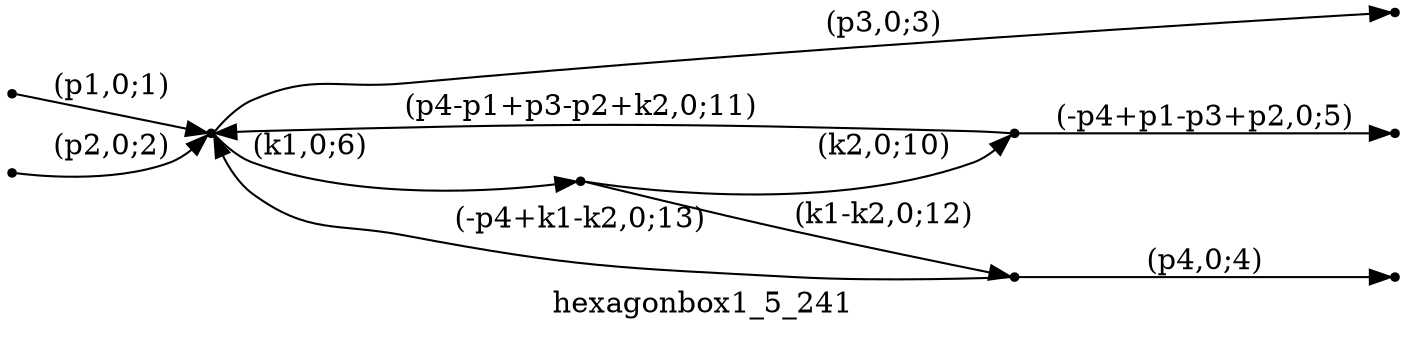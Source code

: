 digraph hexagonbox1_5_241 {
  label="hexagonbox1_5_241";
  rankdir="LR";
  subgraph edges {
    -1 -> 4 [label="(p1,0;1)"];
    -2 -> 4 [label="(p2,0;2)"];
    4 -> -3 [label="(p3,0;3)"];
    3 -> -4 [label="(p4,0;4)"];
    1 -> -5 [label="(-p4+p1-p3+p2,0;5)"];
    4 -> 2 [label="(k1,0;6)"];
    2 -> 1 [label="(k2,0;10)"];
    1 -> 4 [label="(p4-p1+p3-p2+k2,0;11)"];
    2 -> 3 [label="(k1-k2,0;12)"];
    3 -> 4 [label="(-p4+k1-k2,0;13)"];
  }
  subgraph incoming { rank="source"; -1; -2; }
  subgraph outgoing { rank="sink"; -3; -4; -5; }
-5 [shape=point];
-4 [shape=point];
-3 [shape=point];
-2 [shape=point];
-1 [shape=point];
1 [shape=point];
2 [shape=point];
3 [shape=point];
4 [shape=point];
}

